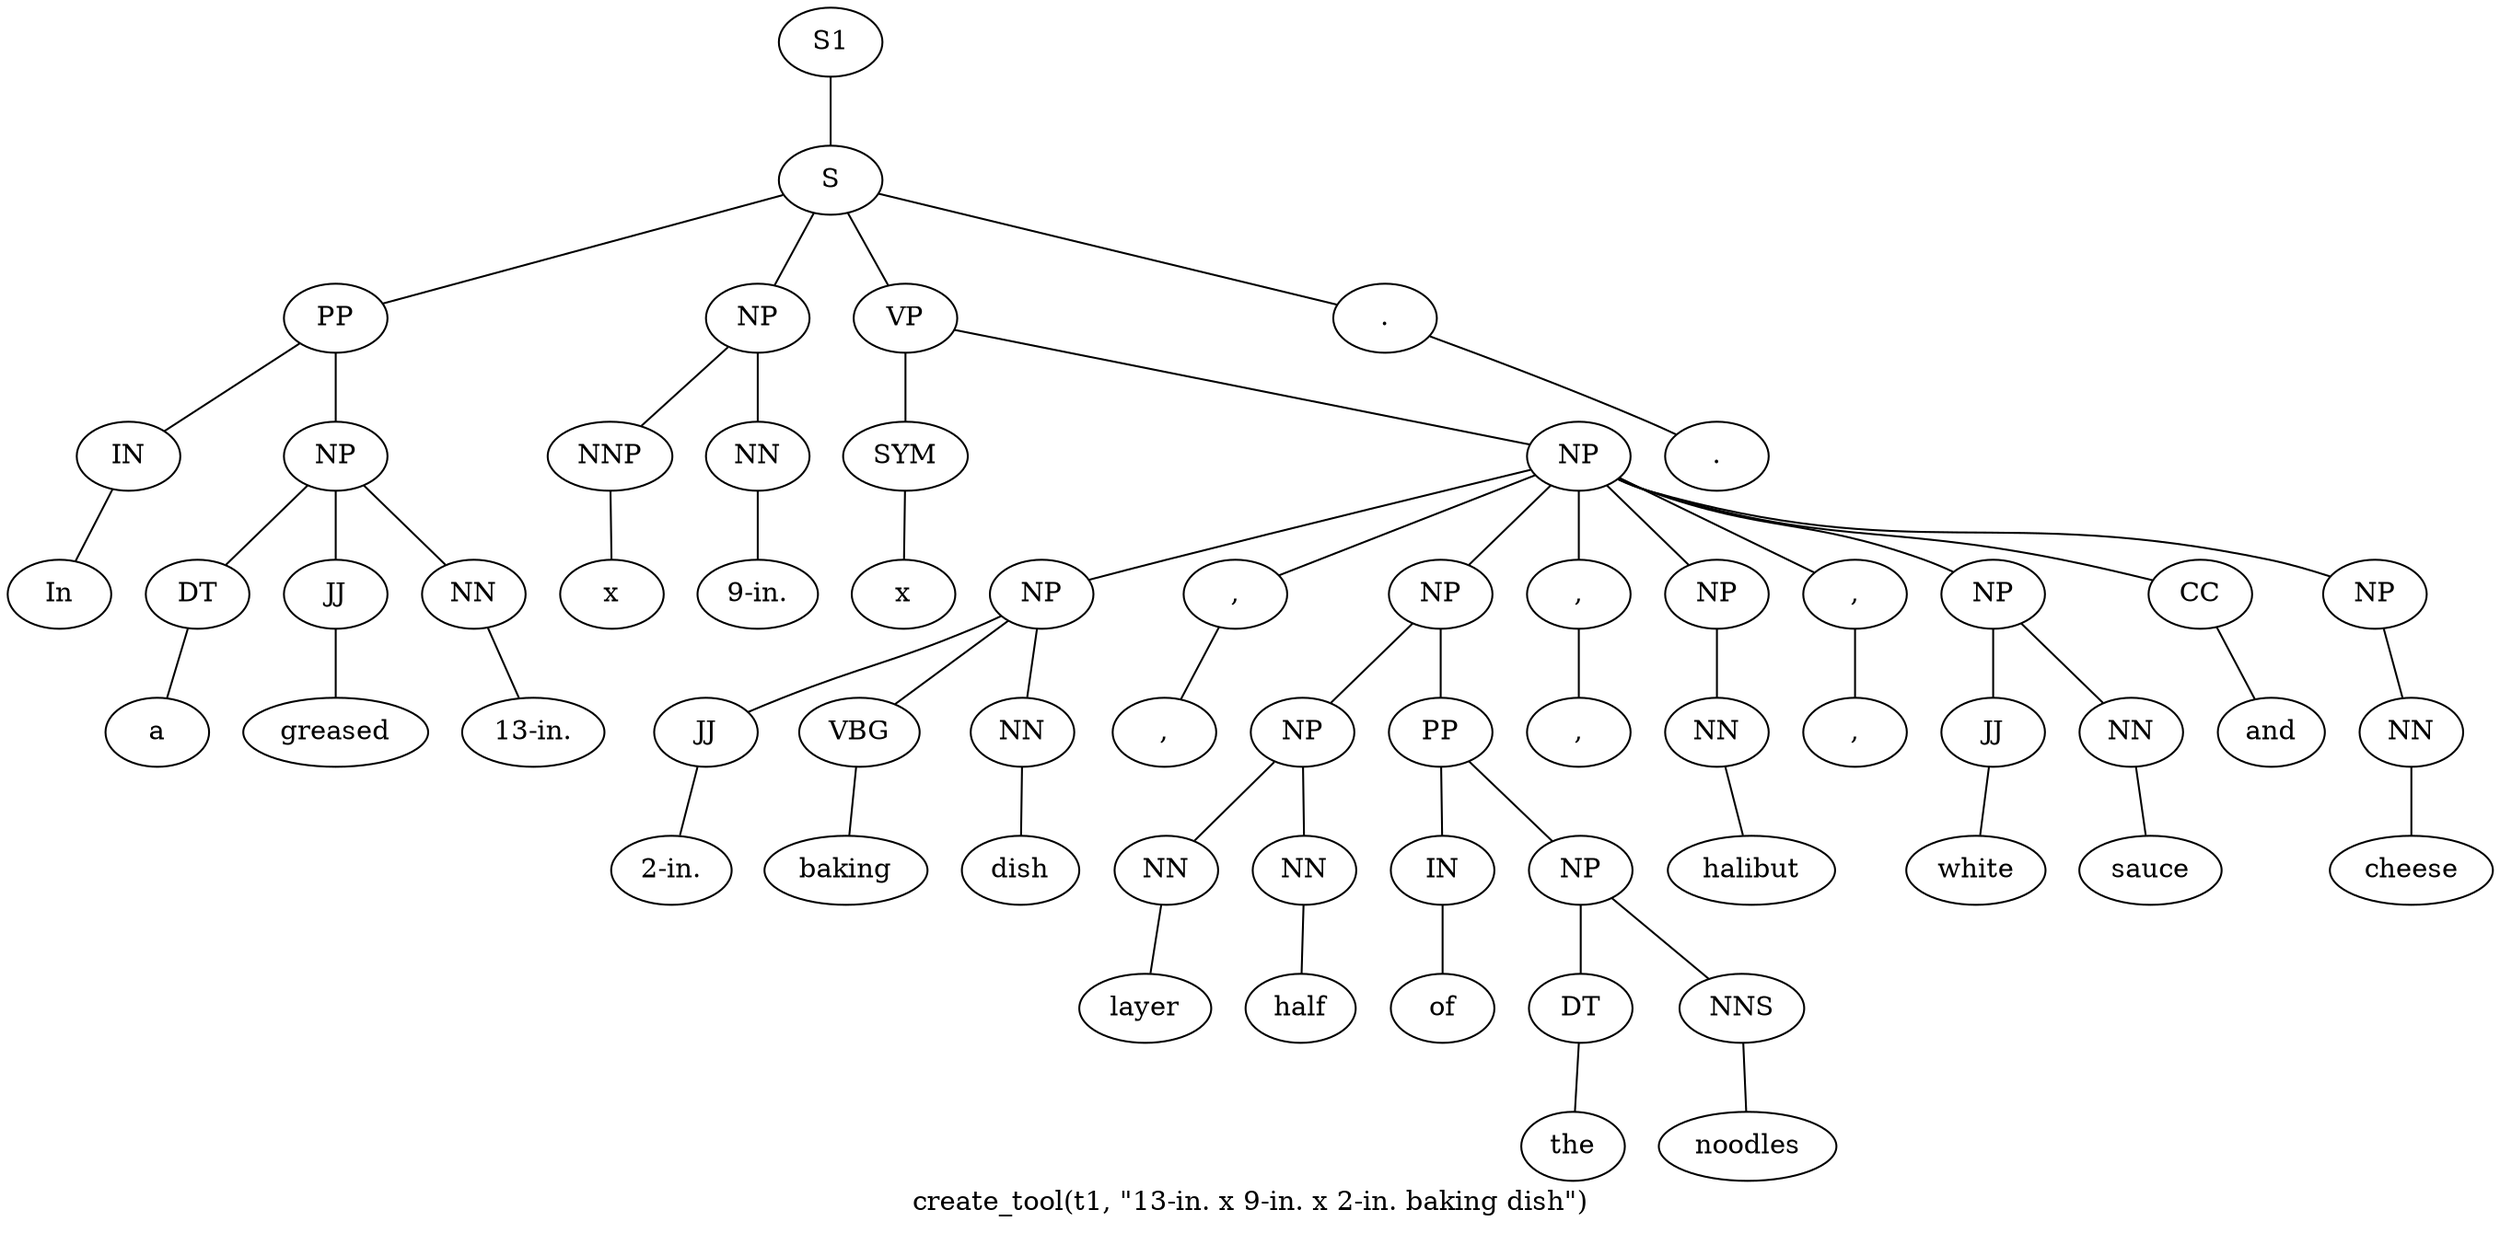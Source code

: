 graph SyntaxGraph {
	label = "create_tool(t1, \"13-in. x 9-in. x 2-in. baking dish\")";
	Node0 [label="S1"];
	Node1 [label="S"];
	Node2 [label="PP"];
	Node3 [label="IN"];
	Node4 [label="In"];
	Node5 [label="NP"];
	Node6 [label="DT"];
	Node7 [label="a"];
	Node8 [label="JJ"];
	Node9 [label="greased"];
	Node10 [label="NN"];
	Node11 [label="13-in."];
	Node12 [label="NP"];
	Node13 [label="NNP"];
	Node14 [label="x"];
	Node15 [label="NN"];
	Node16 [label="9-in."];
	Node17 [label="VP"];
	Node18 [label="SYM"];
	Node19 [label="x"];
	Node20 [label="NP"];
	Node21 [label="NP"];
	Node22 [label="JJ"];
	Node23 [label="2-in."];
	Node24 [label="VBG"];
	Node25 [label="baking"];
	Node26 [label="NN"];
	Node27 [label="dish"];
	Node28 [label=","];
	Node29 [label=","];
	Node30 [label="NP"];
	Node31 [label="NP"];
	Node32 [label="NN"];
	Node33 [label="layer"];
	Node34 [label="NN"];
	Node35 [label="half"];
	Node36 [label="PP"];
	Node37 [label="IN"];
	Node38 [label="of"];
	Node39 [label="NP"];
	Node40 [label="DT"];
	Node41 [label="the"];
	Node42 [label="NNS"];
	Node43 [label="noodles"];
	Node44 [label=","];
	Node45 [label=","];
	Node46 [label="NP"];
	Node47 [label="NN"];
	Node48 [label="halibut"];
	Node49 [label=","];
	Node50 [label=","];
	Node51 [label="NP"];
	Node52 [label="JJ"];
	Node53 [label="white"];
	Node54 [label="NN"];
	Node55 [label="sauce"];
	Node56 [label="CC"];
	Node57 [label="and"];
	Node58 [label="NP"];
	Node59 [label="NN"];
	Node60 [label="cheese"];
	Node61 [label="."];
	Node62 [label="."];

	Node0 -- Node1;
	Node1 -- Node2;
	Node1 -- Node12;
	Node1 -- Node17;
	Node1 -- Node61;
	Node2 -- Node3;
	Node2 -- Node5;
	Node3 -- Node4;
	Node5 -- Node6;
	Node5 -- Node8;
	Node5 -- Node10;
	Node6 -- Node7;
	Node8 -- Node9;
	Node10 -- Node11;
	Node12 -- Node13;
	Node12 -- Node15;
	Node13 -- Node14;
	Node15 -- Node16;
	Node17 -- Node18;
	Node17 -- Node20;
	Node18 -- Node19;
	Node20 -- Node21;
	Node20 -- Node28;
	Node20 -- Node30;
	Node20 -- Node44;
	Node20 -- Node46;
	Node20 -- Node49;
	Node20 -- Node51;
	Node20 -- Node56;
	Node20 -- Node58;
	Node21 -- Node22;
	Node21 -- Node24;
	Node21 -- Node26;
	Node22 -- Node23;
	Node24 -- Node25;
	Node26 -- Node27;
	Node28 -- Node29;
	Node30 -- Node31;
	Node30 -- Node36;
	Node31 -- Node32;
	Node31 -- Node34;
	Node32 -- Node33;
	Node34 -- Node35;
	Node36 -- Node37;
	Node36 -- Node39;
	Node37 -- Node38;
	Node39 -- Node40;
	Node39 -- Node42;
	Node40 -- Node41;
	Node42 -- Node43;
	Node44 -- Node45;
	Node46 -- Node47;
	Node47 -- Node48;
	Node49 -- Node50;
	Node51 -- Node52;
	Node51 -- Node54;
	Node52 -- Node53;
	Node54 -- Node55;
	Node56 -- Node57;
	Node58 -- Node59;
	Node59 -- Node60;
	Node61 -- Node62;
}